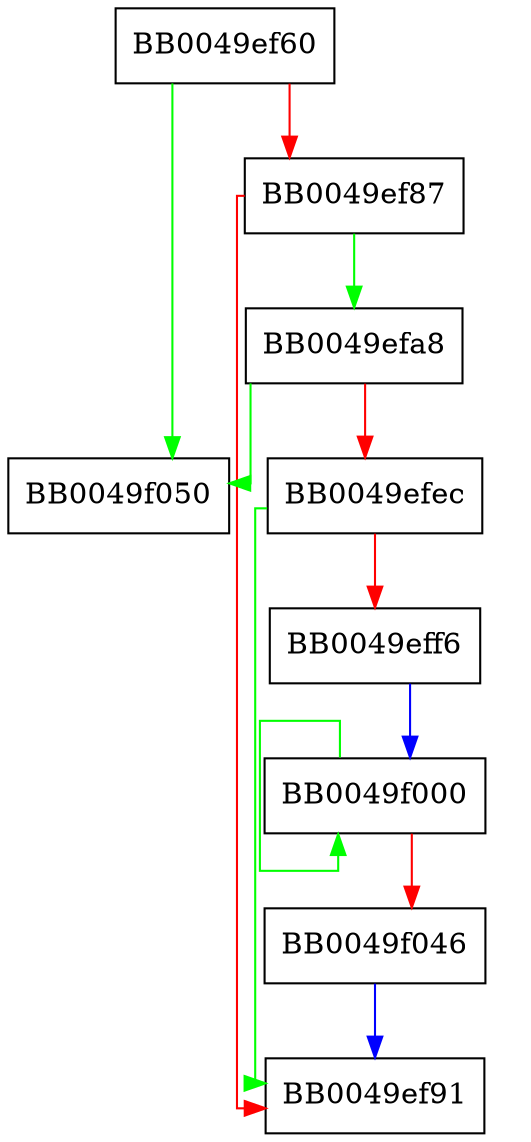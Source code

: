 digraph ssl_load_sigalgs {
  node [shape="box"];
  graph [splines=ortho];
  BB0049ef60 -> BB0049f050 [color="green"];
  BB0049ef60 -> BB0049ef87 [color="red"];
  BB0049ef87 -> BB0049efa8 [color="green"];
  BB0049ef87 -> BB0049ef91 [color="red"];
  BB0049efa8 -> BB0049f050 [color="green"];
  BB0049efa8 -> BB0049efec [color="red"];
  BB0049efec -> BB0049ef91 [color="green"];
  BB0049efec -> BB0049eff6 [color="red"];
  BB0049eff6 -> BB0049f000 [color="blue"];
  BB0049f000 -> BB0049f000 [color="green"];
  BB0049f000 -> BB0049f046 [color="red"];
  BB0049f046 -> BB0049ef91 [color="blue"];
}